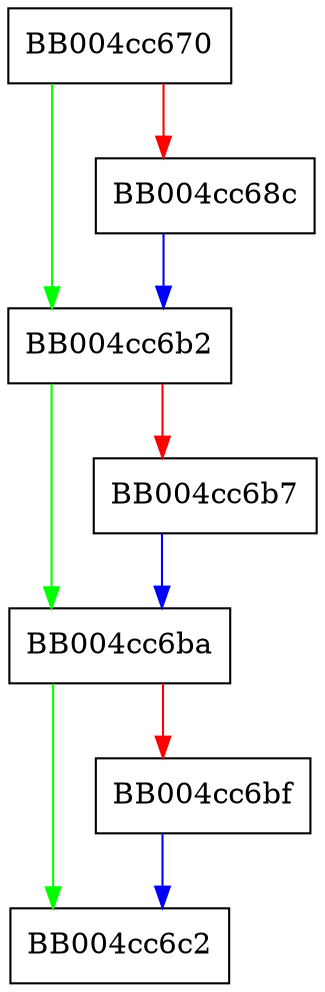 digraph tls_get_state {
  node [shape="box"];
  graph [splines=ortho];
  BB004cc670 -> BB004cc6b2 [color="green"];
  BB004cc670 -> BB004cc68c [color="red"];
  BB004cc68c -> BB004cc6b2 [color="blue"];
  BB004cc6b2 -> BB004cc6ba [color="green"];
  BB004cc6b2 -> BB004cc6b7 [color="red"];
  BB004cc6b7 -> BB004cc6ba [color="blue"];
  BB004cc6ba -> BB004cc6c2 [color="green"];
  BB004cc6ba -> BB004cc6bf [color="red"];
  BB004cc6bf -> BB004cc6c2 [color="blue"];
}